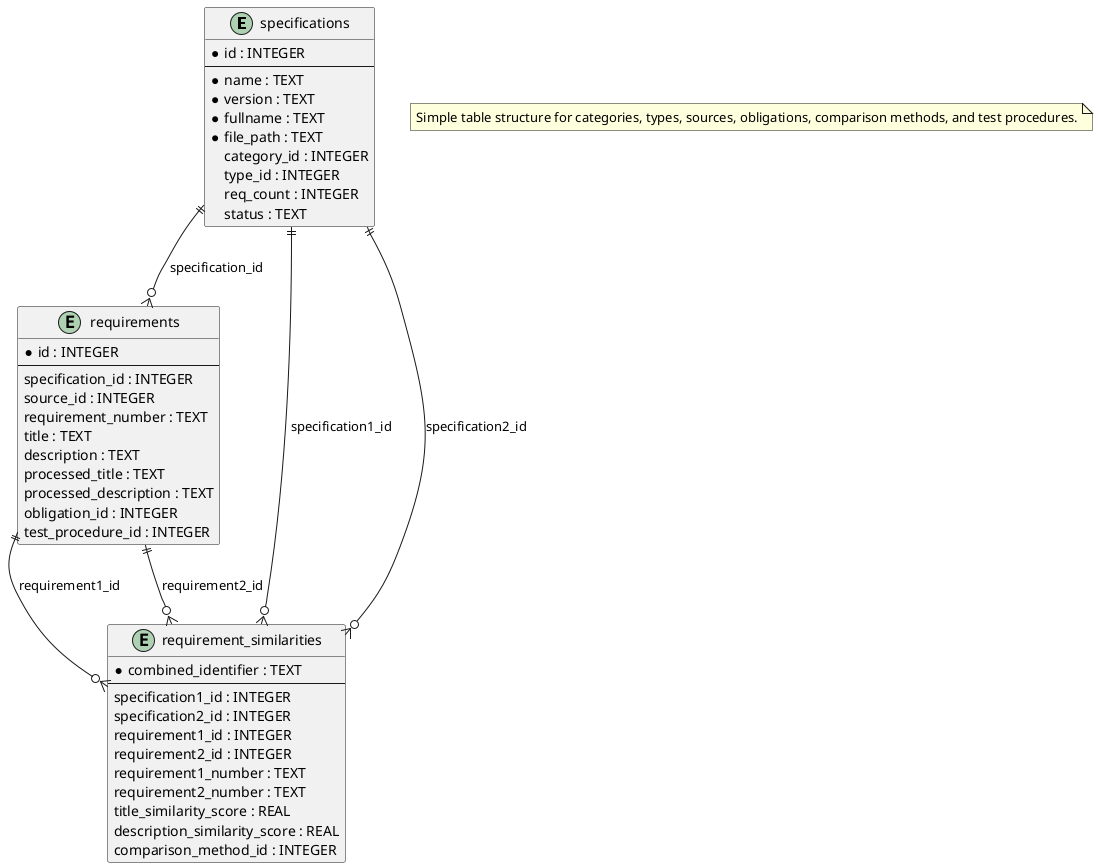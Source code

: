 @startuml
entity "specifications" as specifications {
  * id : INTEGER
  --
  * name : TEXT
  * version : TEXT
  * fullname : TEXT
  * file_path : TEXT
  category_id : INTEGER
  type_id : INTEGER
  req_count : INTEGER
  status : TEXT
}

entity "requirements" as requirements {
  * id : INTEGER
  --
  specification_id : INTEGER
  source_id : INTEGER
  requirement_number : TEXT
  title : TEXT
  description : TEXT
  processed_title : TEXT
  processed_description : TEXT
  obligation_id : INTEGER
  test_procedure_id : INTEGER
}

entity "requirement_similarities" as requirement_similarities {
  * combined_identifier : TEXT
  --
  specification1_id : INTEGER
  specification2_id : INTEGER
  requirement1_id : INTEGER
  requirement2_id : INTEGER
  requirement1_number : TEXT
  requirement2_number : TEXT
  title_similarity_score : REAL
  description_similarity_score : REAL
  comparison_method_id : INTEGER
}

specifications ||--o{ requirements : "specification_id"
specifications ||--o{ requirement_similarities : "specification1_id"
specifications ||--o{ requirement_similarities : "specification2_id"

requirements ||--o{ requirement_similarities : "requirement1_id"
requirements ||--o{ requirement_similarities : "requirement2_id"

note "Simple table structure for categories, types, sources, obligations, comparison methods, and test procedures." as N1

@enduml

